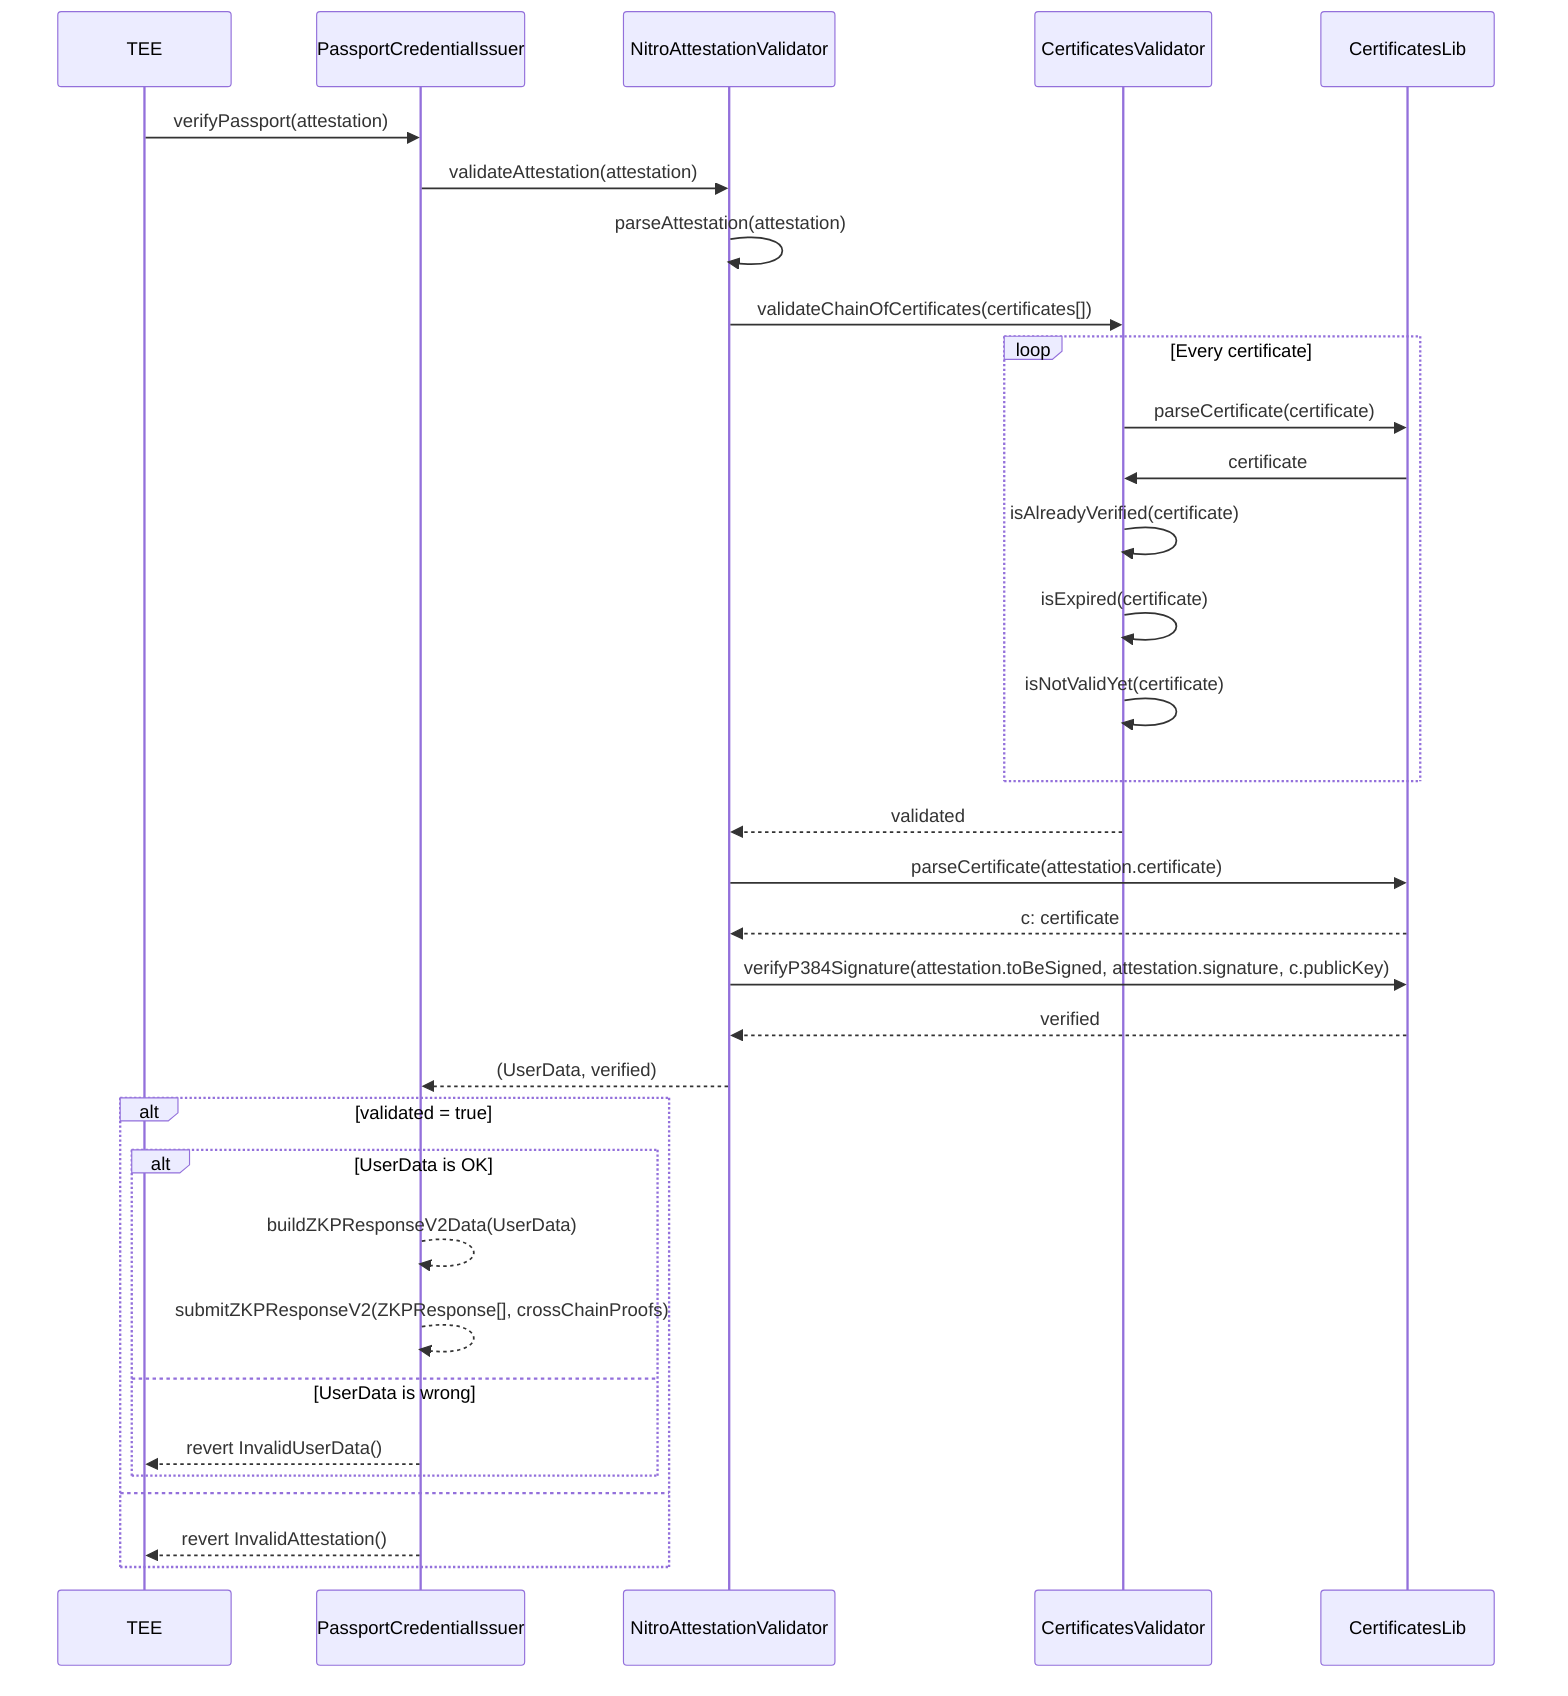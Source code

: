 sequenceDiagram
  participant C as TEE
  participant PCI as PassportCredentialIssuer
  participant NAV as NitroAttestationValidator
  participant CV as CertificatesValidator
  participant CL as CertificatesLib
  C ->> PCI: verifyPassport(attestation)
  PCI ->> NAV: validateAttestation(attestation)
  NAV->>NAV: parseAttestation(attestation)
  NAV->>CV: validateChainOfCertificates(certificates[])
  loop Every certificate
    CV->>CL: parseCertificate(certificate)
    CL->>CV: certificate
    CV->>CV: isAlreadyVerified(certificate)
    CV->>CV: isExpired(certificate)
    CV->>CV: isNotValidYet(certificate)
  end
  CV-->>NAV: validated
  NAV->>CL: parseCertificate(attestation.certificate)
  CL-->>NAV: c: certificate
  NAV->>CL: verifyP384Signature(attestation.toBeSigned, attestation.signature, c.publicKey)
  CL-->>NAV: verified
  NAV-->>PCI: (UserData, verified)
  alt validated = true
    alt UserData is OK
      PCI-->>PCI: buildZKPResponseV2Data(UserData)
      PCI-->>PCI: submitZKPResponseV2(ZKPResponse[], crossChainProofs)
    else UserData is wrong
      PCI-->>C: revert InvalidUserData()
    end
  else
    PCI-->>C: revert InvalidAttestation()
  end